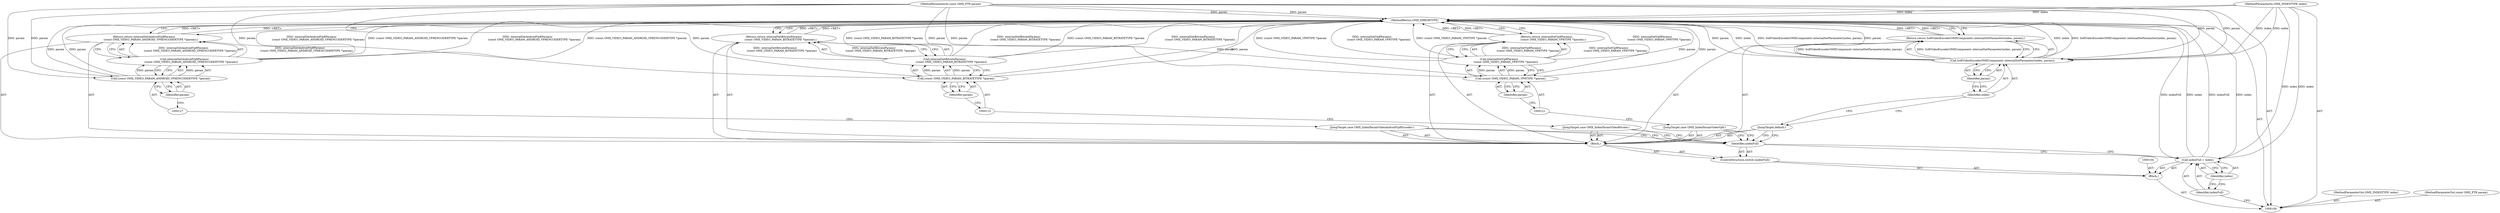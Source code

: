 digraph "1_Android_295c883fe3105b19bcd0f9e07d54c6b589fc5bff_28" {
"1000134" [label="(MethodReturn,OMX_ERRORTYPE)"];
"1000101" [label="(MethodParameterIn,OMX_INDEXTYPE index)"];
"1000168" [label="(MethodParameterOut,OMX_INDEXTYPE index)"];
"1000117" [label="(JumpTarget,case OMX_IndexParamVideoVp8:)"];
"1000118" [label="(Return,return internalSetVp8Params(\n                (const OMX_VIDEO_PARAM_VP8TYPE *)param);)"];
"1000119" [label="(Call,internalSetVp8Params(\n                (const OMX_VIDEO_PARAM_VP8TYPE *)param))"];
"1000120" [label="(Call,(const OMX_VIDEO_PARAM_VP8TYPE *)param)"];
"1000122" [label="(Identifier,param)"];
"1000123" [label="(JumpTarget,case OMX_IndexParamVideoAndroidVp8Encoder:)"];
"1000124" [label="(Return,return internalSetAndroidVp8Params(\n                (const OMX_VIDEO_PARAM_ANDROID_VP8ENCODERTYPE *)param);)"];
"1000125" [label="(Call,internalSetAndroidVp8Params(\n                (const OMX_VIDEO_PARAM_ANDROID_VP8ENCODERTYPE *)param))"];
"1000126" [label="(Call,(const OMX_VIDEO_PARAM_ANDROID_VP8ENCODERTYPE *)param)"];
"1000128" [label="(Identifier,param)"];
"1000129" [label="(JumpTarget,default:)"];
"1000102" [label="(MethodParameterIn,const OMX_PTR param)"];
"1000169" [label="(MethodParameterOut,const OMX_PTR param)"];
"1000103" [label="(Block,)"];
"1000130" [label="(Return,return SoftVideoEncoderOMXComponent::internalSetParameter(index, param);)"];
"1000131" [label="(Call,SoftVideoEncoderOMXComponent::internalSetParameter(index, param))"];
"1000132" [label="(Identifier,index)"];
"1000133" [label="(Identifier,param)"];
"1000105" [label="(Call,indexFull = index)"];
"1000106" [label="(Identifier,indexFull)"];
"1000107" [label="(Identifier,index)"];
"1000109" [label="(Identifier,indexFull)"];
"1000110" [label="(Block,)"];
"1000108" [label="(ControlStructure,switch (indexFull))"];
"1000111" [label="(JumpTarget,case OMX_IndexParamVideoBitrate:)"];
"1000112" [label="(Return,return internalSetBitrateParams(\n                (const OMX_VIDEO_PARAM_BITRATETYPE *)param);)"];
"1000113" [label="(Call,internalSetBitrateParams(\n                (const OMX_VIDEO_PARAM_BITRATETYPE *)param))"];
"1000114" [label="(Call,(const OMX_VIDEO_PARAM_BITRATETYPE *)param)"];
"1000116" [label="(Identifier,param)"];
"1000134" -> "1000100"  [label="AST: "];
"1000134" -> "1000112"  [label="CFG: "];
"1000134" -> "1000118"  [label="CFG: "];
"1000134" -> "1000124"  [label="CFG: "];
"1000134" -> "1000130"  [label="CFG: "];
"1000112" -> "1000134"  [label="DDG: <RET>"];
"1000125" -> "1000134"  [label="DDG: (const OMX_VIDEO_PARAM_ANDROID_VP8ENCODERTYPE *)param"];
"1000125" -> "1000134"  [label="DDG: internalSetAndroidVp8Params(\n                (const OMX_VIDEO_PARAM_ANDROID_VP8ENCODERTYPE *)param)"];
"1000105" -> "1000134"  [label="DDG: index"];
"1000105" -> "1000134"  [label="DDG: indexFull"];
"1000113" -> "1000134"  [label="DDG: (const OMX_VIDEO_PARAM_BITRATETYPE *)param"];
"1000113" -> "1000134"  [label="DDG: internalSetBitrateParams(\n                (const OMX_VIDEO_PARAM_BITRATETYPE *)param)"];
"1000131" -> "1000134"  [label="DDG: index"];
"1000131" -> "1000134"  [label="DDG: SoftVideoEncoderOMXComponent::internalSetParameter(index, param)"];
"1000131" -> "1000134"  [label="DDG: param"];
"1000120" -> "1000134"  [label="DDG: param"];
"1000126" -> "1000134"  [label="DDG: param"];
"1000119" -> "1000134"  [label="DDG: internalSetVp8Params(\n                (const OMX_VIDEO_PARAM_VP8TYPE *)param)"];
"1000119" -> "1000134"  [label="DDG: (const OMX_VIDEO_PARAM_VP8TYPE *)param"];
"1000114" -> "1000134"  [label="DDG: param"];
"1000102" -> "1000134"  [label="DDG: param"];
"1000101" -> "1000134"  [label="DDG: index"];
"1000124" -> "1000134"  [label="DDG: <RET>"];
"1000118" -> "1000134"  [label="DDG: <RET>"];
"1000130" -> "1000134"  [label="DDG: <RET>"];
"1000101" -> "1000100"  [label="AST: "];
"1000101" -> "1000134"  [label="DDG: index"];
"1000101" -> "1000105"  [label="DDG: index"];
"1000101" -> "1000131"  [label="DDG: index"];
"1000168" -> "1000100"  [label="AST: "];
"1000117" -> "1000110"  [label="AST: "];
"1000117" -> "1000109"  [label="CFG: "];
"1000121" -> "1000117"  [label="CFG: "];
"1000118" -> "1000110"  [label="AST: "];
"1000118" -> "1000119"  [label="CFG: "];
"1000119" -> "1000118"  [label="AST: "];
"1000134" -> "1000118"  [label="CFG: "];
"1000118" -> "1000134"  [label="DDG: <RET>"];
"1000119" -> "1000118"  [label="DDG: internalSetVp8Params(\n                (const OMX_VIDEO_PARAM_VP8TYPE *)param)"];
"1000119" -> "1000118"  [label="AST: "];
"1000119" -> "1000120"  [label="CFG: "];
"1000120" -> "1000119"  [label="AST: "];
"1000118" -> "1000119"  [label="CFG: "];
"1000119" -> "1000134"  [label="DDG: internalSetVp8Params(\n                (const OMX_VIDEO_PARAM_VP8TYPE *)param)"];
"1000119" -> "1000134"  [label="DDG: (const OMX_VIDEO_PARAM_VP8TYPE *)param"];
"1000119" -> "1000118"  [label="DDG: internalSetVp8Params(\n                (const OMX_VIDEO_PARAM_VP8TYPE *)param)"];
"1000120" -> "1000119"  [label="DDG: param"];
"1000120" -> "1000119"  [label="AST: "];
"1000120" -> "1000122"  [label="CFG: "];
"1000121" -> "1000120"  [label="AST: "];
"1000122" -> "1000120"  [label="AST: "];
"1000119" -> "1000120"  [label="CFG: "];
"1000120" -> "1000134"  [label="DDG: param"];
"1000120" -> "1000119"  [label="DDG: param"];
"1000102" -> "1000120"  [label="DDG: param"];
"1000122" -> "1000120"  [label="AST: "];
"1000122" -> "1000121"  [label="CFG: "];
"1000120" -> "1000122"  [label="CFG: "];
"1000123" -> "1000110"  [label="AST: "];
"1000123" -> "1000109"  [label="CFG: "];
"1000127" -> "1000123"  [label="CFG: "];
"1000124" -> "1000110"  [label="AST: "];
"1000124" -> "1000125"  [label="CFG: "];
"1000125" -> "1000124"  [label="AST: "];
"1000134" -> "1000124"  [label="CFG: "];
"1000124" -> "1000134"  [label="DDG: <RET>"];
"1000125" -> "1000124"  [label="DDG: internalSetAndroidVp8Params(\n                (const OMX_VIDEO_PARAM_ANDROID_VP8ENCODERTYPE *)param)"];
"1000125" -> "1000124"  [label="AST: "];
"1000125" -> "1000126"  [label="CFG: "];
"1000126" -> "1000125"  [label="AST: "];
"1000124" -> "1000125"  [label="CFG: "];
"1000125" -> "1000134"  [label="DDG: (const OMX_VIDEO_PARAM_ANDROID_VP8ENCODERTYPE *)param"];
"1000125" -> "1000134"  [label="DDG: internalSetAndroidVp8Params(\n                (const OMX_VIDEO_PARAM_ANDROID_VP8ENCODERTYPE *)param)"];
"1000125" -> "1000124"  [label="DDG: internalSetAndroidVp8Params(\n                (const OMX_VIDEO_PARAM_ANDROID_VP8ENCODERTYPE *)param)"];
"1000126" -> "1000125"  [label="DDG: param"];
"1000126" -> "1000125"  [label="AST: "];
"1000126" -> "1000128"  [label="CFG: "];
"1000127" -> "1000126"  [label="AST: "];
"1000128" -> "1000126"  [label="AST: "];
"1000125" -> "1000126"  [label="CFG: "];
"1000126" -> "1000134"  [label="DDG: param"];
"1000126" -> "1000125"  [label="DDG: param"];
"1000102" -> "1000126"  [label="DDG: param"];
"1000128" -> "1000126"  [label="AST: "];
"1000128" -> "1000127"  [label="CFG: "];
"1000126" -> "1000128"  [label="CFG: "];
"1000129" -> "1000110"  [label="AST: "];
"1000129" -> "1000109"  [label="CFG: "];
"1000132" -> "1000129"  [label="CFG: "];
"1000102" -> "1000100"  [label="AST: "];
"1000102" -> "1000134"  [label="DDG: param"];
"1000102" -> "1000114"  [label="DDG: param"];
"1000102" -> "1000120"  [label="DDG: param"];
"1000102" -> "1000126"  [label="DDG: param"];
"1000102" -> "1000131"  [label="DDG: param"];
"1000169" -> "1000100"  [label="AST: "];
"1000103" -> "1000100"  [label="AST: "];
"1000104" -> "1000103"  [label="AST: "];
"1000105" -> "1000103"  [label="AST: "];
"1000108" -> "1000103"  [label="AST: "];
"1000130" -> "1000110"  [label="AST: "];
"1000130" -> "1000131"  [label="CFG: "];
"1000131" -> "1000130"  [label="AST: "];
"1000134" -> "1000130"  [label="CFG: "];
"1000130" -> "1000134"  [label="DDG: <RET>"];
"1000131" -> "1000130"  [label="DDG: SoftVideoEncoderOMXComponent::internalSetParameter(index, param)"];
"1000131" -> "1000130"  [label="AST: "];
"1000131" -> "1000133"  [label="CFG: "];
"1000132" -> "1000131"  [label="AST: "];
"1000133" -> "1000131"  [label="AST: "];
"1000130" -> "1000131"  [label="CFG: "];
"1000131" -> "1000134"  [label="DDG: index"];
"1000131" -> "1000134"  [label="DDG: SoftVideoEncoderOMXComponent::internalSetParameter(index, param)"];
"1000131" -> "1000134"  [label="DDG: param"];
"1000131" -> "1000130"  [label="DDG: SoftVideoEncoderOMXComponent::internalSetParameter(index, param)"];
"1000101" -> "1000131"  [label="DDG: index"];
"1000102" -> "1000131"  [label="DDG: param"];
"1000132" -> "1000131"  [label="AST: "];
"1000132" -> "1000129"  [label="CFG: "];
"1000133" -> "1000132"  [label="CFG: "];
"1000133" -> "1000131"  [label="AST: "];
"1000133" -> "1000132"  [label="CFG: "];
"1000131" -> "1000133"  [label="CFG: "];
"1000105" -> "1000103"  [label="AST: "];
"1000105" -> "1000107"  [label="CFG: "];
"1000106" -> "1000105"  [label="AST: "];
"1000107" -> "1000105"  [label="AST: "];
"1000109" -> "1000105"  [label="CFG: "];
"1000105" -> "1000134"  [label="DDG: index"];
"1000105" -> "1000134"  [label="DDG: indexFull"];
"1000101" -> "1000105"  [label="DDG: index"];
"1000106" -> "1000105"  [label="AST: "];
"1000106" -> "1000100"  [label="CFG: "];
"1000107" -> "1000106"  [label="CFG: "];
"1000107" -> "1000105"  [label="AST: "];
"1000107" -> "1000106"  [label="CFG: "];
"1000105" -> "1000107"  [label="CFG: "];
"1000109" -> "1000108"  [label="AST: "];
"1000109" -> "1000105"  [label="CFG: "];
"1000111" -> "1000109"  [label="CFG: "];
"1000117" -> "1000109"  [label="CFG: "];
"1000123" -> "1000109"  [label="CFG: "];
"1000129" -> "1000109"  [label="CFG: "];
"1000110" -> "1000108"  [label="AST: "];
"1000111" -> "1000110"  [label="AST: "];
"1000112" -> "1000110"  [label="AST: "];
"1000117" -> "1000110"  [label="AST: "];
"1000118" -> "1000110"  [label="AST: "];
"1000123" -> "1000110"  [label="AST: "];
"1000124" -> "1000110"  [label="AST: "];
"1000129" -> "1000110"  [label="AST: "];
"1000130" -> "1000110"  [label="AST: "];
"1000108" -> "1000103"  [label="AST: "];
"1000109" -> "1000108"  [label="AST: "];
"1000110" -> "1000108"  [label="AST: "];
"1000111" -> "1000110"  [label="AST: "];
"1000111" -> "1000109"  [label="CFG: "];
"1000115" -> "1000111"  [label="CFG: "];
"1000112" -> "1000110"  [label="AST: "];
"1000112" -> "1000113"  [label="CFG: "];
"1000113" -> "1000112"  [label="AST: "];
"1000134" -> "1000112"  [label="CFG: "];
"1000112" -> "1000134"  [label="DDG: <RET>"];
"1000113" -> "1000112"  [label="DDG: internalSetBitrateParams(\n                (const OMX_VIDEO_PARAM_BITRATETYPE *)param)"];
"1000113" -> "1000112"  [label="AST: "];
"1000113" -> "1000114"  [label="CFG: "];
"1000114" -> "1000113"  [label="AST: "];
"1000112" -> "1000113"  [label="CFG: "];
"1000113" -> "1000134"  [label="DDG: (const OMX_VIDEO_PARAM_BITRATETYPE *)param"];
"1000113" -> "1000134"  [label="DDG: internalSetBitrateParams(\n                (const OMX_VIDEO_PARAM_BITRATETYPE *)param)"];
"1000113" -> "1000112"  [label="DDG: internalSetBitrateParams(\n                (const OMX_VIDEO_PARAM_BITRATETYPE *)param)"];
"1000114" -> "1000113"  [label="DDG: param"];
"1000114" -> "1000113"  [label="AST: "];
"1000114" -> "1000116"  [label="CFG: "];
"1000115" -> "1000114"  [label="AST: "];
"1000116" -> "1000114"  [label="AST: "];
"1000113" -> "1000114"  [label="CFG: "];
"1000114" -> "1000134"  [label="DDG: param"];
"1000114" -> "1000113"  [label="DDG: param"];
"1000102" -> "1000114"  [label="DDG: param"];
"1000116" -> "1000114"  [label="AST: "];
"1000116" -> "1000115"  [label="CFG: "];
"1000114" -> "1000116"  [label="CFG: "];
}

